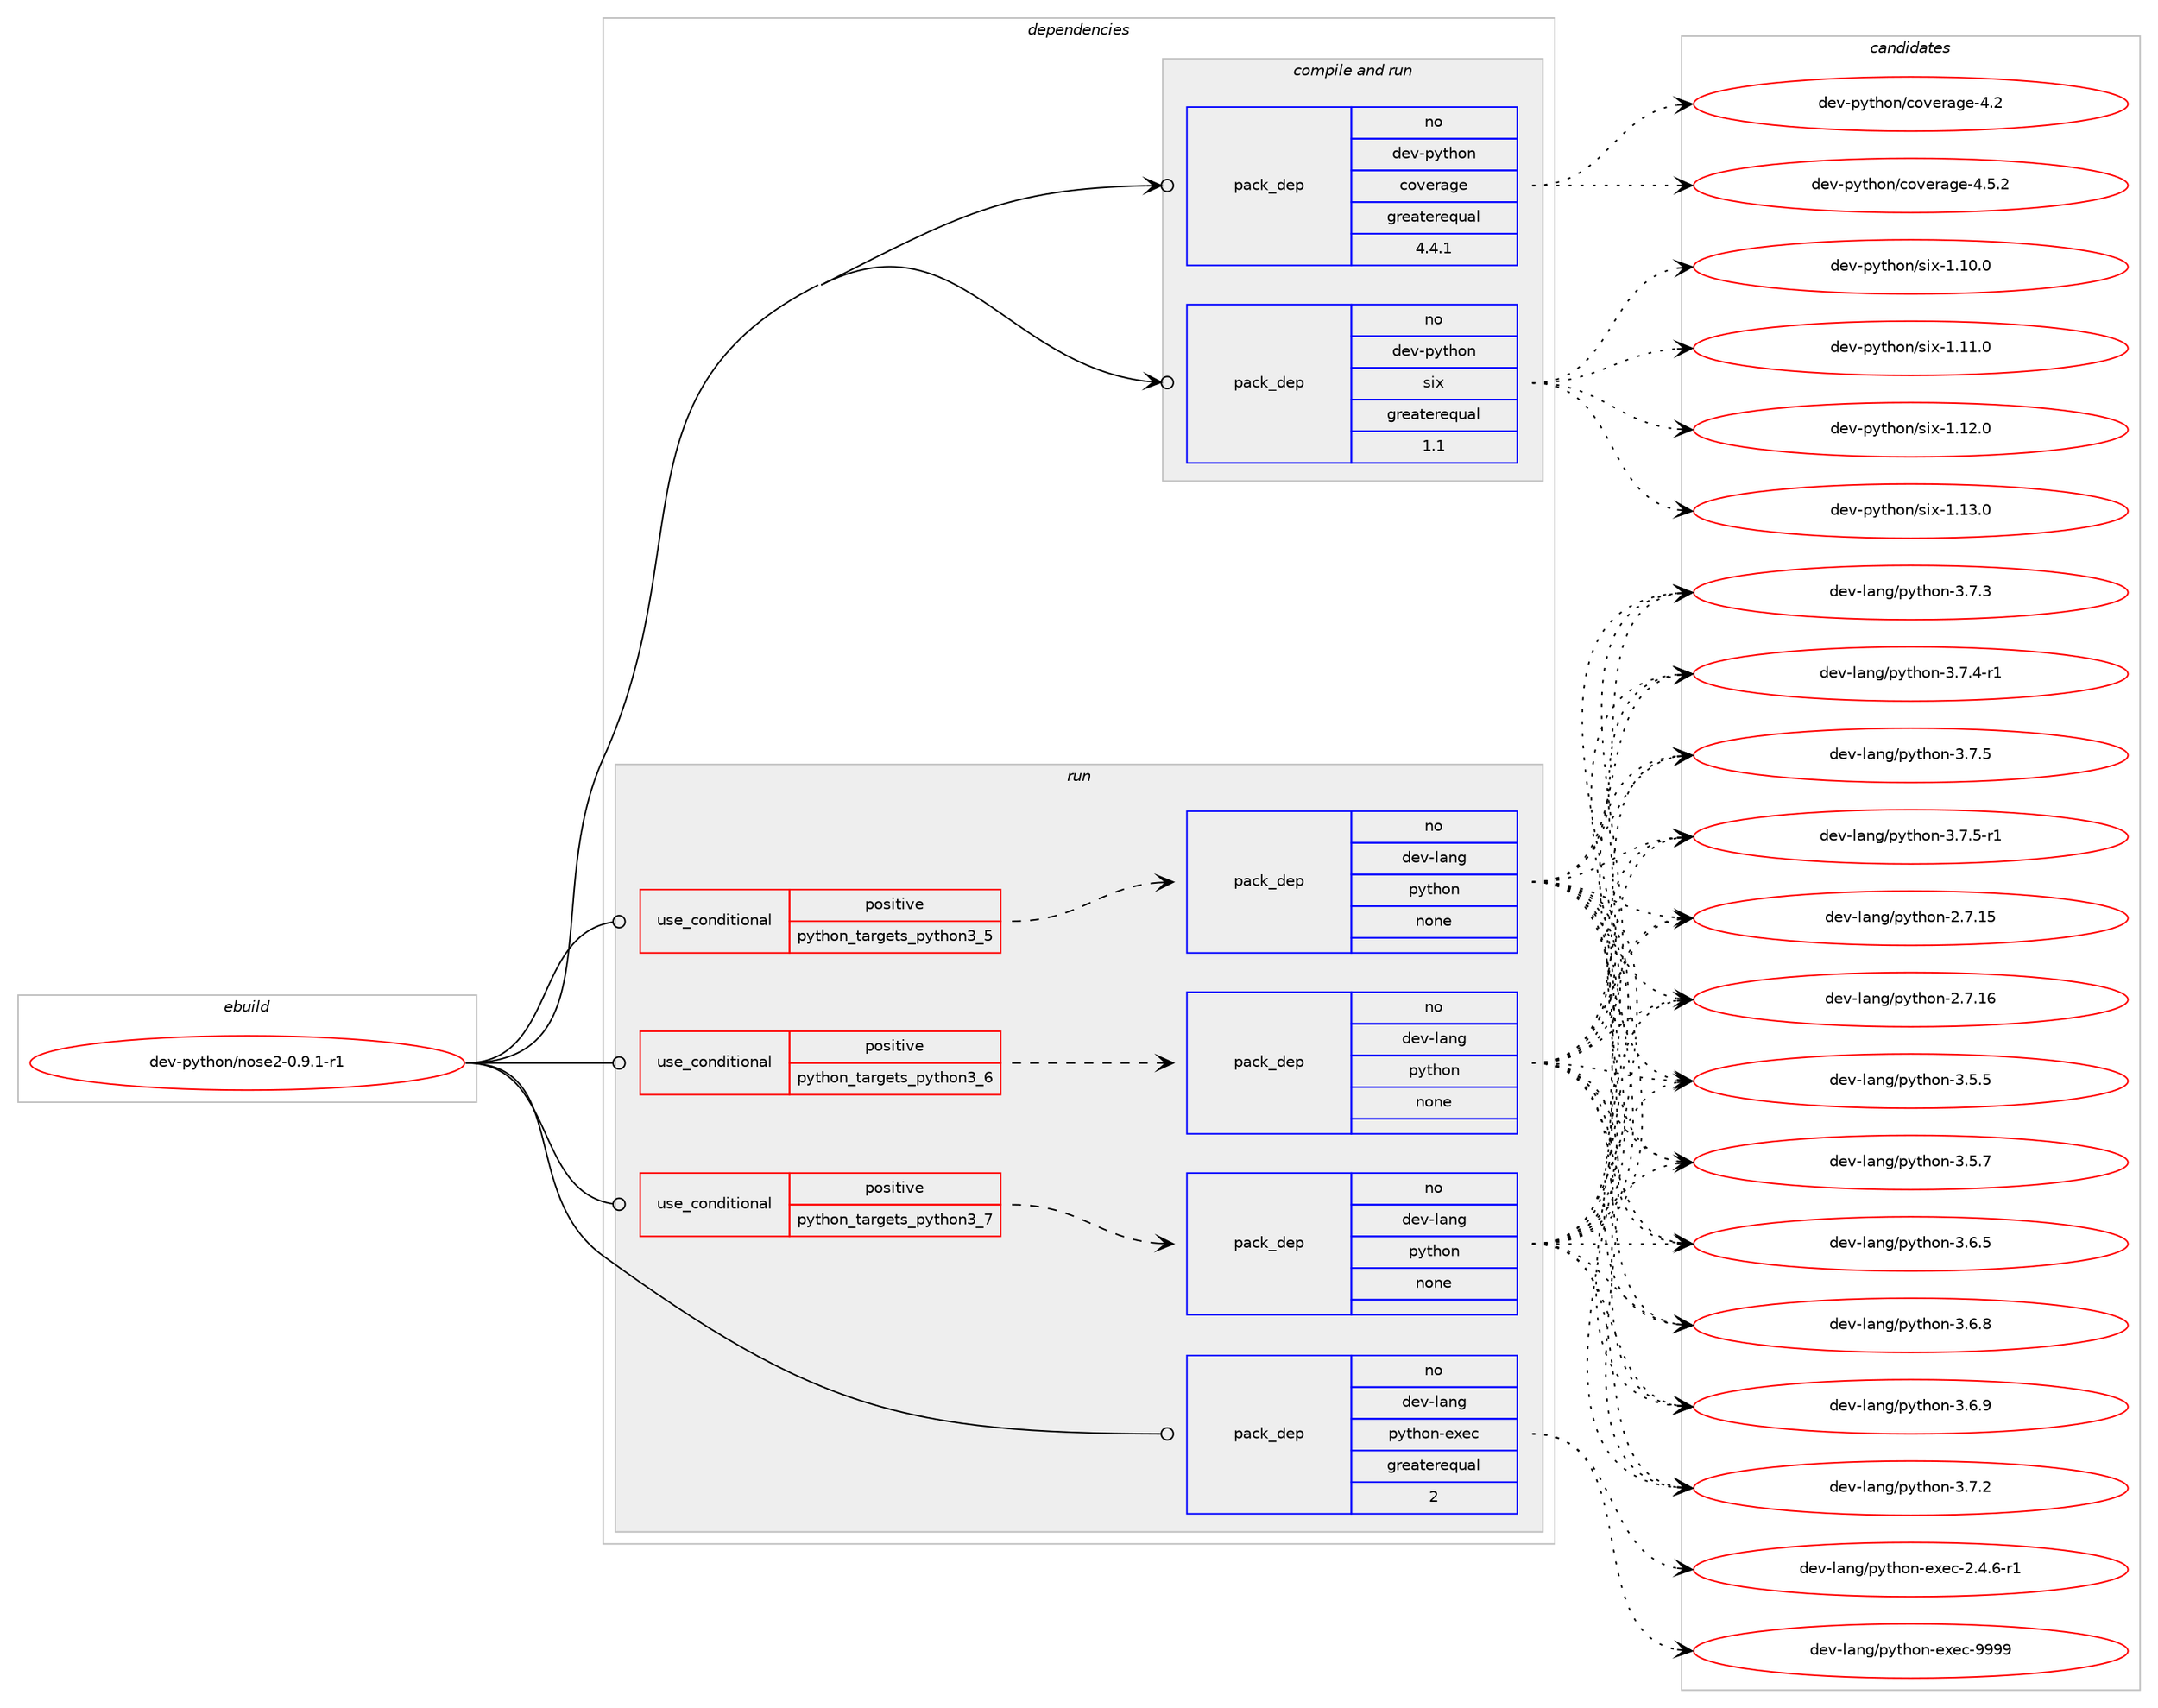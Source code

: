 digraph prolog {

# *************
# Graph options
# *************

newrank=true;
concentrate=true;
compound=true;
graph [rankdir=LR,fontname=Helvetica,fontsize=10,ranksep=1.5];#, ranksep=2.5, nodesep=0.2];
edge  [arrowhead=vee];
node  [fontname=Helvetica,fontsize=10];

# **********
# The ebuild
# **********

subgraph cluster_leftcol {
color=gray;
rank=same;
label=<<i>ebuild</i>>;
id [label="dev-python/nose2-0.9.1-r1", color=red, width=4, href="../dev-python/nose2-0.9.1-r1.svg"];
}

# ****************
# The dependencies
# ****************

subgraph cluster_midcol {
color=gray;
label=<<i>dependencies</i>>;
subgraph cluster_compile {
fillcolor="#eeeeee";
style=filled;
label=<<i>compile</i>>;
}
subgraph cluster_compileandrun {
fillcolor="#eeeeee";
style=filled;
label=<<i>compile and run</i>>;
subgraph pack461874 {
dependency616930 [label=<<TABLE BORDER="0" CELLBORDER="1" CELLSPACING="0" CELLPADDING="4" WIDTH="220"><TR><TD ROWSPAN="6" CELLPADDING="30">pack_dep</TD></TR><TR><TD WIDTH="110">no</TD></TR><TR><TD>dev-python</TD></TR><TR><TD>coverage</TD></TR><TR><TD>greaterequal</TD></TR><TR><TD>4.4.1</TD></TR></TABLE>>, shape=none, color=blue];
}
id:e -> dependency616930:w [weight=20,style="solid",arrowhead="odotvee"];
subgraph pack461875 {
dependency616931 [label=<<TABLE BORDER="0" CELLBORDER="1" CELLSPACING="0" CELLPADDING="4" WIDTH="220"><TR><TD ROWSPAN="6" CELLPADDING="30">pack_dep</TD></TR><TR><TD WIDTH="110">no</TD></TR><TR><TD>dev-python</TD></TR><TR><TD>six</TD></TR><TR><TD>greaterequal</TD></TR><TR><TD>1.1</TD></TR></TABLE>>, shape=none, color=blue];
}
id:e -> dependency616931:w [weight=20,style="solid",arrowhead="odotvee"];
}
subgraph cluster_run {
fillcolor="#eeeeee";
style=filled;
label=<<i>run</i>>;
subgraph cond143248 {
dependency616932 [label=<<TABLE BORDER="0" CELLBORDER="1" CELLSPACING="0" CELLPADDING="4"><TR><TD ROWSPAN="3" CELLPADDING="10">use_conditional</TD></TR><TR><TD>positive</TD></TR><TR><TD>python_targets_python3_5</TD></TR></TABLE>>, shape=none, color=red];
subgraph pack461876 {
dependency616933 [label=<<TABLE BORDER="0" CELLBORDER="1" CELLSPACING="0" CELLPADDING="4" WIDTH="220"><TR><TD ROWSPAN="6" CELLPADDING="30">pack_dep</TD></TR><TR><TD WIDTH="110">no</TD></TR><TR><TD>dev-lang</TD></TR><TR><TD>python</TD></TR><TR><TD>none</TD></TR><TR><TD></TD></TR></TABLE>>, shape=none, color=blue];
}
dependency616932:e -> dependency616933:w [weight=20,style="dashed",arrowhead="vee"];
}
id:e -> dependency616932:w [weight=20,style="solid",arrowhead="odot"];
subgraph cond143249 {
dependency616934 [label=<<TABLE BORDER="0" CELLBORDER="1" CELLSPACING="0" CELLPADDING="4"><TR><TD ROWSPAN="3" CELLPADDING="10">use_conditional</TD></TR><TR><TD>positive</TD></TR><TR><TD>python_targets_python3_6</TD></TR></TABLE>>, shape=none, color=red];
subgraph pack461877 {
dependency616935 [label=<<TABLE BORDER="0" CELLBORDER="1" CELLSPACING="0" CELLPADDING="4" WIDTH="220"><TR><TD ROWSPAN="6" CELLPADDING="30">pack_dep</TD></TR><TR><TD WIDTH="110">no</TD></TR><TR><TD>dev-lang</TD></TR><TR><TD>python</TD></TR><TR><TD>none</TD></TR><TR><TD></TD></TR></TABLE>>, shape=none, color=blue];
}
dependency616934:e -> dependency616935:w [weight=20,style="dashed",arrowhead="vee"];
}
id:e -> dependency616934:w [weight=20,style="solid",arrowhead="odot"];
subgraph cond143250 {
dependency616936 [label=<<TABLE BORDER="0" CELLBORDER="1" CELLSPACING="0" CELLPADDING="4"><TR><TD ROWSPAN="3" CELLPADDING="10">use_conditional</TD></TR><TR><TD>positive</TD></TR><TR><TD>python_targets_python3_7</TD></TR></TABLE>>, shape=none, color=red];
subgraph pack461878 {
dependency616937 [label=<<TABLE BORDER="0" CELLBORDER="1" CELLSPACING="0" CELLPADDING="4" WIDTH="220"><TR><TD ROWSPAN="6" CELLPADDING="30">pack_dep</TD></TR><TR><TD WIDTH="110">no</TD></TR><TR><TD>dev-lang</TD></TR><TR><TD>python</TD></TR><TR><TD>none</TD></TR><TR><TD></TD></TR></TABLE>>, shape=none, color=blue];
}
dependency616936:e -> dependency616937:w [weight=20,style="dashed",arrowhead="vee"];
}
id:e -> dependency616936:w [weight=20,style="solid",arrowhead="odot"];
subgraph pack461879 {
dependency616938 [label=<<TABLE BORDER="0" CELLBORDER="1" CELLSPACING="0" CELLPADDING="4" WIDTH="220"><TR><TD ROWSPAN="6" CELLPADDING="30">pack_dep</TD></TR><TR><TD WIDTH="110">no</TD></TR><TR><TD>dev-lang</TD></TR><TR><TD>python-exec</TD></TR><TR><TD>greaterequal</TD></TR><TR><TD>2</TD></TR></TABLE>>, shape=none, color=blue];
}
id:e -> dependency616938:w [weight=20,style="solid",arrowhead="odot"];
}
}

# **************
# The candidates
# **************

subgraph cluster_choices {
rank=same;
color=gray;
label=<<i>candidates</i>>;

subgraph choice461874 {
color=black;
nodesep=1;
choice1001011184511212111610411111047991111181011149710310145524650 [label="dev-python/coverage-4.2", color=red, width=4,href="../dev-python/coverage-4.2.svg"];
choice10010111845112121116104111110479911111810111497103101455246534650 [label="dev-python/coverage-4.5.2", color=red, width=4,href="../dev-python/coverage-4.5.2.svg"];
dependency616930:e -> choice1001011184511212111610411111047991111181011149710310145524650:w [style=dotted,weight="100"];
dependency616930:e -> choice10010111845112121116104111110479911111810111497103101455246534650:w [style=dotted,weight="100"];
}
subgraph choice461875 {
color=black;
nodesep=1;
choice100101118451121211161041111104711510512045494649484648 [label="dev-python/six-1.10.0", color=red, width=4,href="../dev-python/six-1.10.0.svg"];
choice100101118451121211161041111104711510512045494649494648 [label="dev-python/six-1.11.0", color=red, width=4,href="../dev-python/six-1.11.0.svg"];
choice100101118451121211161041111104711510512045494649504648 [label="dev-python/six-1.12.0", color=red, width=4,href="../dev-python/six-1.12.0.svg"];
choice100101118451121211161041111104711510512045494649514648 [label="dev-python/six-1.13.0", color=red, width=4,href="../dev-python/six-1.13.0.svg"];
dependency616931:e -> choice100101118451121211161041111104711510512045494649484648:w [style=dotted,weight="100"];
dependency616931:e -> choice100101118451121211161041111104711510512045494649494648:w [style=dotted,weight="100"];
dependency616931:e -> choice100101118451121211161041111104711510512045494649504648:w [style=dotted,weight="100"];
dependency616931:e -> choice100101118451121211161041111104711510512045494649514648:w [style=dotted,weight="100"];
}
subgraph choice461876 {
color=black;
nodesep=1;
choice10010111845108971101034711212111610411111045504655464953 [label="dev-lang/python-2.7.15", color=red, width=4,href="../dev-lang/python-2.7.15.svg"];
choice10010111845108971101034711212111610411111045504655464954 [label="dev-lang/python-2.7.16", color=red, width=4,href="../dev-lang/python-2.7.16.svg"];
choice100101118451089711010347112121116104111110455146534653 [label="dev-lang/python-3.5.5", color=red, width=4,href="../dev-lang/python-3.5.5.svg"];
choice100101118451089711010347112121116104111110455146534655 [label="dev-lang/python-3.5.7", color=red, width=4,href="../dev-lang/python-3.5.7.svg"];
choice100101118451089711010347112121116104111110455146544653 [label="dev-lang/python-3.6.5", color=red, width=4,href="../dev-lang/python-3.6.5.svg"];
choice100101118451089711010347112121116104111110455146544656 [label="dev-lang/python-3.6.8", color=red, width=4,href="../dev-lang/python-3.6.8.svg"];
choice100101118451089711010347112121116104111110455146544657 [label="dev-lang/python-3.6.9", color=red, width=4,href="../dev-lang/python-3.6.9.svg"];
choice100101118451089711010347112121116104111110455146554650 [label="dev-lang/python-3.7.2", color=red, width=4,href="../dev-lang/python-3.7.2.svg"];
choice100101118451089711010347112121116104111110455146554651 [label="dev-lang/python-3.7.3", color=red, width=4,href="../dev-lang/python-3.7.3.svg"];
choice1001011184510897110103471121211161041111104551465546524511449 [label="dev-lang/python-3.7.4-r1", color=red, width=4,href="../dev-lang/python-3.7.4-r1.svg"];
choice100101118451089711010347112121116104111110455146554653 [label="dev-lang/python-3.7.5", color=red, width=4,href="../dev-lang/python-3.7.5.svg"];
choice1001011184510897110103471121211161041111104551465546534511449 [label="dev-lang/python-3.7.5-r1", color=red, width=4,href="../dev-lang/python-3.7.5-r1.svg"];
dependency616933:e -> choice10010111845108971101034711212111610411111045504655464953:w [style=dotted,weight="100"];
dependency616933:e -> choice10010111845108971101034711212111610411111045504655464954:w [style=dotted,weight="100"];
dependency616933:e -> choice100101118451089711010347112121116104111110455146534653:w [style=dotted,weight="100"];
dependency616933:e -> choice100101118451089711010347112121116104111110455146534655:w [style=dotted,weight="100"];
dependency616933:e -> choice100101118451089711010347112121116104111110455146544653:w [style=dotted,weight="100"];
dependency616933:e -> choice100101118451089711010347112121116104111110455146544656:w [style=dotted,weight="100"];
dependency616933:e -> choice100101118451089711010347112121116104111110455146544657:w [style=dotted,weight="100"];
dependency616933:e -> choice100101118451089711010347112121116104111110455146554650:w [style=dotted,weight="100"];
dependency616933:e -> choice100101118451089711010347112121116104111110455146554651:w [style=dotted,weight="100"];
dependency616933:e -> choice1001011184510897110103471121211161041111104551465546524511449:w [style=dotted,weight="100"];
dependency616933:e -> choice100101118451089711010347112121116104111110455146554653:w [style=dotted,weight="100"];
dependency616933:e -> choice1001011184510897110103471121211161041111104551465546534511449:w [style=dotted,weight="100"];
}
subgraph choice461877 {
color=black;
nodesep=1;
choice10010111845108971101034711212111610411111045504655464953 [label="dev-lang/python-2.7.15", color=red, width=4,href="../dev-lang/python-2.7.15.svg"];
choice10010111845108971101034711212111610411111045504655464954 [label="dev-lang/python-2.7.16", color=red, width=4,href="../dev-lang/python-2.7.16.svg"];
choice100101118451089711010347112121116104111110455146534653 [label="dev-lang/python-3.5.5", color=red, width=4,href="../dev-lang/python-3.5.5.svg"];
choice100101118451089711010347112121116104111110455146534655 [label="dev-lang/python-3.5.7", color=red, width=4,href="../dev-lang/python-3.5.7.svg"];
choice100101118451089711010347112121116104111110455146544653 [label="dev-lang/python-3.6.5", color=red, width=4,href="../dev-lang/python-3.6.5.svg"];
choice100101118451089711010347112121116104111110455146544656 [label="dev-lang/python-3.6.8", color=red, width=4,href="../dev-lang/python-3.6.8.svg"];
choice100101118451089711010347112121116104111110455146544657 [label="dev-lang/python-3.6.9", color=red, width=4,href="../dev-lang/python-3.6.9.svg"];
choice100101118451089711010347112121116104111110455146554650 [label="dev-lang/python-3.7.2", color=red, width=4,href="../dev-lang/python-3.7.2.svg"];
choice100101118451089711010347112121116104111110455146554651 [label="dev-lang/python-3.7.3", color=red, width=4,href="../dev-lang/python-3.7.3.svg"];
choice1001011184510897110103471121211161041111104551465546524511449 [label="dev-lang/python-3.7.4-r1", color=red, width=4,href="../dev-lang/python-3.7.4-r1.svg"];
choice100101118451089711010347112121116104111110455146554653 [label="dev-lang/python-3.7.5", color=red, width=4,href="../dev-lang/python-3.7.5.svg"];
choice1001011184510897110103471121211161041111104551465546534511449 [label="dev-lang/python-3.7.5-r1", color=red, width=4,href="../dev-lang/python-3.7.5-r1.svg"];
dependency616935:e -> choice10010111845108971101034711212111610411111045504655464953:w [style=dotted,weight="100"];
dependency616935:e -> choice10010111845108971101034711212111610411111045504655464954:w [style=dotted,weight="100"];
dependency616935:e -> choice100101118451089711010347112121116104111110455146534653:w [style=dotted,weight="100"];
dependency616935:e -> choice100101118451089711010347112121116104111110455146534655:w [style=dotted,weight="100"];
dependency616935:e -> choice100101118451089711010347112121116104111110455146544653:w [style=dotted,weight="100"];
dependency616935:e -> choice100101118451089711010347112121116104111110455146544656:w [style=dotted,weight="100"];
dependency616935:e -> choice100101118451089711010347112121116104111110455146544657:w [style=dotted,weight="100"];
dependency616935:e -> choice100101118451089711010347112121116104111110455146554650:w [style=dotted,weight="100"];
dependency616935:e -> choice100101118451089711010347112121116104111110455146554651:w [style=dotted,weight="100"];
dependency616935:e -> choice1001011184510897110103471121211161041111104551465546524511449:w [style=dotted,weight="100"];
dependency616935:e -> choice100101118451089711010347112121116104111110455146554653:w [style=dotted,weight="100"];
dependency616935:e -> choice1001011184510897110103471121211161041111104551465546534511449:w [style=dotted,weight="100"];
}
subgraph choice461878 {
color=black;
nodesep=1;
choice10010111845108971101034711212111610411111045504655464953 [label="dev-lang/python-2.7.15", color=red, width=4,href="../dev-lang/python-2.7.15.svg"];
choice10010111845108971101034711212111610411111045504655464954 [label="dev-lang/python-2.7.16", color=red, width=4,href="../dev-lang/python-2.7.16.svg"];
choice100101118451089711010347112121116104111110455146534653 [label="dev-lang/python-3.5.5", color=red, width=4,href="../dev-lang/python-3.5.5.svg"];
choice100101118451089711010347112121116104111110455146534655 [label="dev-lang/python-3.5.7", color=red, width=4,href="../dev-lang/python-3.5.7.svg"];
choice100101118451089711010347112121116104111110455146544653 [label="dev-lang/python-3.6.5", color=red, width=4,href="../dev-lang/python-3.6.5.svg"];
choice100101118451089711010347112121116104111110455146544656 [label="dev-lang/python-3.6.8", color=red, width=4,href="../dev-lang/python-3.6.8.svg"];
choice100101118451089711010347112121116104111110455146544657 [label="dev-lang/python-3.6.9", color=red, width=4,href="../dev-lang/python-3.6.9.svg"];
choice100101118451089711010347112121116104111110455146554650 [label="dev-lang/python-3.7.2", color=red, width=4,href="../dev-lang/python-3.7.2.svg"];
choice100101118451089711010347112121116104111110455146554651 [label="dev-lang/python-3.7.3", color=red, width=4,href="../dev-lang/python-3.7.3.svg"];
choice1001011184510897110103471121211161041111104551465546524511449 [label="dev-lang/python-3.7.4-r1", color=red, width=4,href="../dev-lang/python-3.7.4-r1.svg"];
choice100101118451089711010347112121116104111110455146554653 [label="dev-lang/python-3.7.5", color=red, width=4,href="../dev-lang/python-3.7.5.svg"];
choice1001011184510897110103471121211161041111104551465546534511449 [label="dev-lang/python-3.7.5-r1", color=red, width=4,href="../dev-lang/python-3.7.5-r1.svg"];
dependency616937:e -> choice10010111845108971101034711212111610411111045504655464953:w [style=dotted,weight="100"];
dependency616937:e -> choice10010111845108971101034711212111610411111045504655464954:w [style=dotted,weight="100"];
dependency616937:e -> choice100101118451089711010347112121116104111110455146534653:w [style=dotted,weight="100"];
dependency616937:e -> choice100101118451089711010347112121116104111110455146534655:w [style=dotted,weight="100"];
dependency616937:e -> choice100101118451089711010347112121116104111110455146544653:w [style=dotted,weight="100"];
dependency616937:e -> choice100101118451089711010347112121116104111110455146544656:w [style=dotted,weight="100"];
dependency616937:e -> choice100101118451089711010347112121116104111110455146544657:w [style=dotted,weight="100"];
dependency616937:e -> choice100101118451089711010347112121116104111110455146554650:w [style=dotted,weight="100"];
dependency616937:e -> choice100101118451089711010347112121116104111110455146554651:w [style=dotted,weight="100"];
dependency616937:e -> choice1001011184510897110103471121211161041111104551465546524511449:w [style=dotted,weight="100"];
dependency616937:e -> choice100101118451089711010347112121116104111110455146554653:w [style=dotted,weight="100"];
dependency616937:e -> choice1001011184510897110103471121211161041111104551465546534511449:w [style=dotted,weight="100"];
}
subgraph choice461879 {
color=black;
nodesep=1;
choice10010111845108971101034711212111610411111045101120101994550465246544511449 [label="dev-lang/python-exec-2.4.6-r1", color=red, width=4,href="../dev-lang/python-exec-2.4.6-r1.svg"];
choice10010111845108971101034711212111610411111045101120101994557575757 [label="dev-lang/python-exec-9999", color=red, width=4,href="../dev-lang/python-exec-9999.svg"];
dependency616938:e -> choice10010111845108971101034711212111610411111045101120101994550465246544511449:w [style=dotted,weight="100"];
dependency616938:e -> choice10010111845108971101034711212111610411111045101120101994557575757:w [style=dotted,weight="100"];
}
}

}
